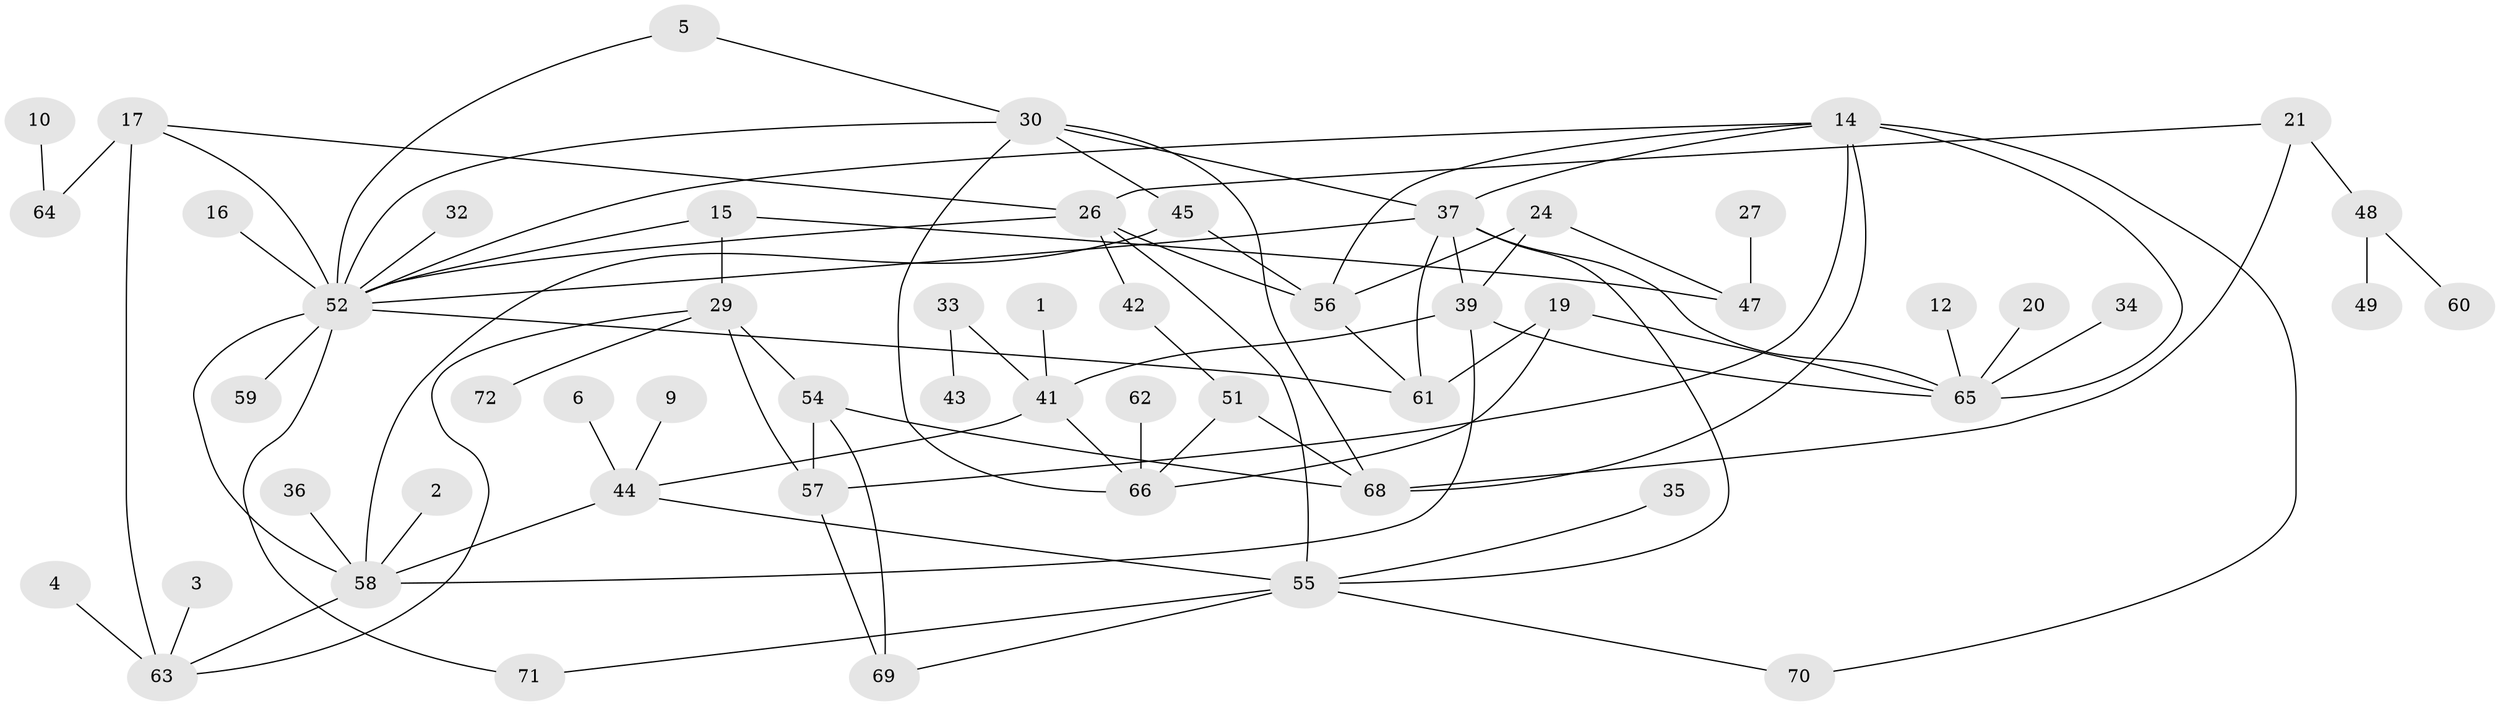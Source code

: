 // original degree distribution, {4: 0.09655172413793103, 1: 0.2482758620689655, 2: 0.2482758620689655, 3: 0.2, 6: 0.013793103448275862, 5: 0.08275862068965517, 7: 0.006896551724137931, 0: 0.10344827586206896}
// Generated by graph-tools (version 1.1) at 2025/25/03/09/25 03:25:18]
// undirected, 56 vertices, 88 edges
graph export_dot {
graph [start="1"]
  node [color=gray90,style=filled];
  1;
  2;
  3;
  4;
  5;
  6;
  9;
  10;
  12;
  14;
  15;
  16;
  17;
  19;
  20;
  21;
  24;
  26;
  27;
  29;
  30;
  32;
  33;
  34;
  35;
  36;
  37;
  39;
  41;
  42;
  43;
  44;
  45;
  47;
  48;
  49;
  51;
  52;
  54;
  55;
  56;
  57;
  58;
  59;
  60;
  61;
  62;
  63;
  64;
  65;
  66;
  68;
  69;
  70;
  71;
  72;
  1 -- 41 [weight=1.0];
  2 -- 58 [weight=1.0];
  3 -- 63 [weight=1.0];
  4 -- 63 [weight=1.0];
  5 -- 30 [weight=1.0];
  5 -- 52 [weight=1.0];
  6 -- 44 [weight=2.0];
  9 -- 44 [weight=1.0];
  10 -- 64 [weight=1.0];
  12 -- 65 [weight=1.0];
  14 -- 37 [weight=1.0];
  14 -- 52 [weight=1.0];
  14 -- 56 [weight=1.0];
  14 -- 57 [weight=1.0];
  14 -- 65 [weight=1.0];
  14 -- 68 [weight=2.0];
  14 -- 70 [weight=1.0];
  15 -- 29 [weight=1.0];
  15 -- 47 [weight=1.0];
  15 -- 52 [weight=1.0];
  16 -- 52 [weight=1.0];
  17 -- 26 [weight=1.0];
  17 -- 52 [weight=1.0];
  17 -- 63 [weight=2.0];
  17 -- 64 [weight=1.0];
  19 -- 61 [weight=1.0];
  19 -- 65 [weight=1.0];
  19 -- 66 [weight=1.0];
  20 -- 65 [weight=1.0];
  21 -- 26 [weight=1.0];
  21 -- 48 [weight=1.0];
  21 -- 68 [weight=1.0];
  24 -- 39 [weight=1.0];
  24 -- 47 [weight=1.0];
  24 -- 56 [weight=1.0];
  26 -- 42 [weight=1.0];
  26 -- 52 [weight=1.0];
  26 -- 55 [weight=1.0];
  26 -- 56 [weight=1.0];
  27 -- 47 [weight=1.0];
  29 -- 54 [weight=1.0];
  29 -- 57 [weight=1.0];
  29 -- 63 [weight=1.0];
  29 -- 72 [weight=1.0];
  30 -- 37 [weight=1.0];
  30 -- 45 [weight=1.0];
  30 -- 52 [weight=1.0];
  30 -- 66 [weight=1.0];
  30 -- 68 [weight=1.0];
  32 -- 52 [weight=1.0];
  33 -- 41 [weight=2.0];
  33 -- 43 [weight=1.0];
  34 -- 65 [weight=1.0];
  35 -- 55 [weight=1.0];
  36 -- 58 [weight=1.0];
  37 -- 39 [weight=1.0];
  37 -- 52 [weight=1.0];
  37 -- 55 [weight=1.0];
  37 -- 61 [weight=1.0];
  37 -- 65 [weight=1.0];
  39 -- 41 [weight=1.0];
  39 -- 58 [weight=1.0];
  39 -- 65 [weight=1.0];
  41 -- 44 [weight=1.0];
  41 -- 66 [weight=1.0];
  42 -- 51 [weight=1.0];
  44 -- 55 [weight=1.0];
  44 -- 58 [weight=1.0];
  45 -- 56 [weight=1.0];
  45 -- 58 [weight=1.0];
  48 -- 49 [weight=1.0];
  48 -- 60 [weight=1.0];
  51 -- 66 [weight=1.0];
  51 -- 68 [weight=1.0];
  52 -- 58 [weight=1.0];
  52 -- 59 [weight=1.0];
  52 -- 61 [weight=1.0];
  52 -- 71 [weight=1.0];
  54 -- 57 [weight=1.0];
  54 -- 68 [weight=2.0];
  54 -- 69 [weight=1.0];
  55 -- 69 [weight=1.0];
  55 -- 70 [weight=1.0];
  55 -- 71 [weight=1.0];
  56 -- 61 [weight=1.0];
  57 -- 69 [weight=1.0];
  58 -- 63 [weight=1.0];
  62 -- 66 [weight=1.0];
}
